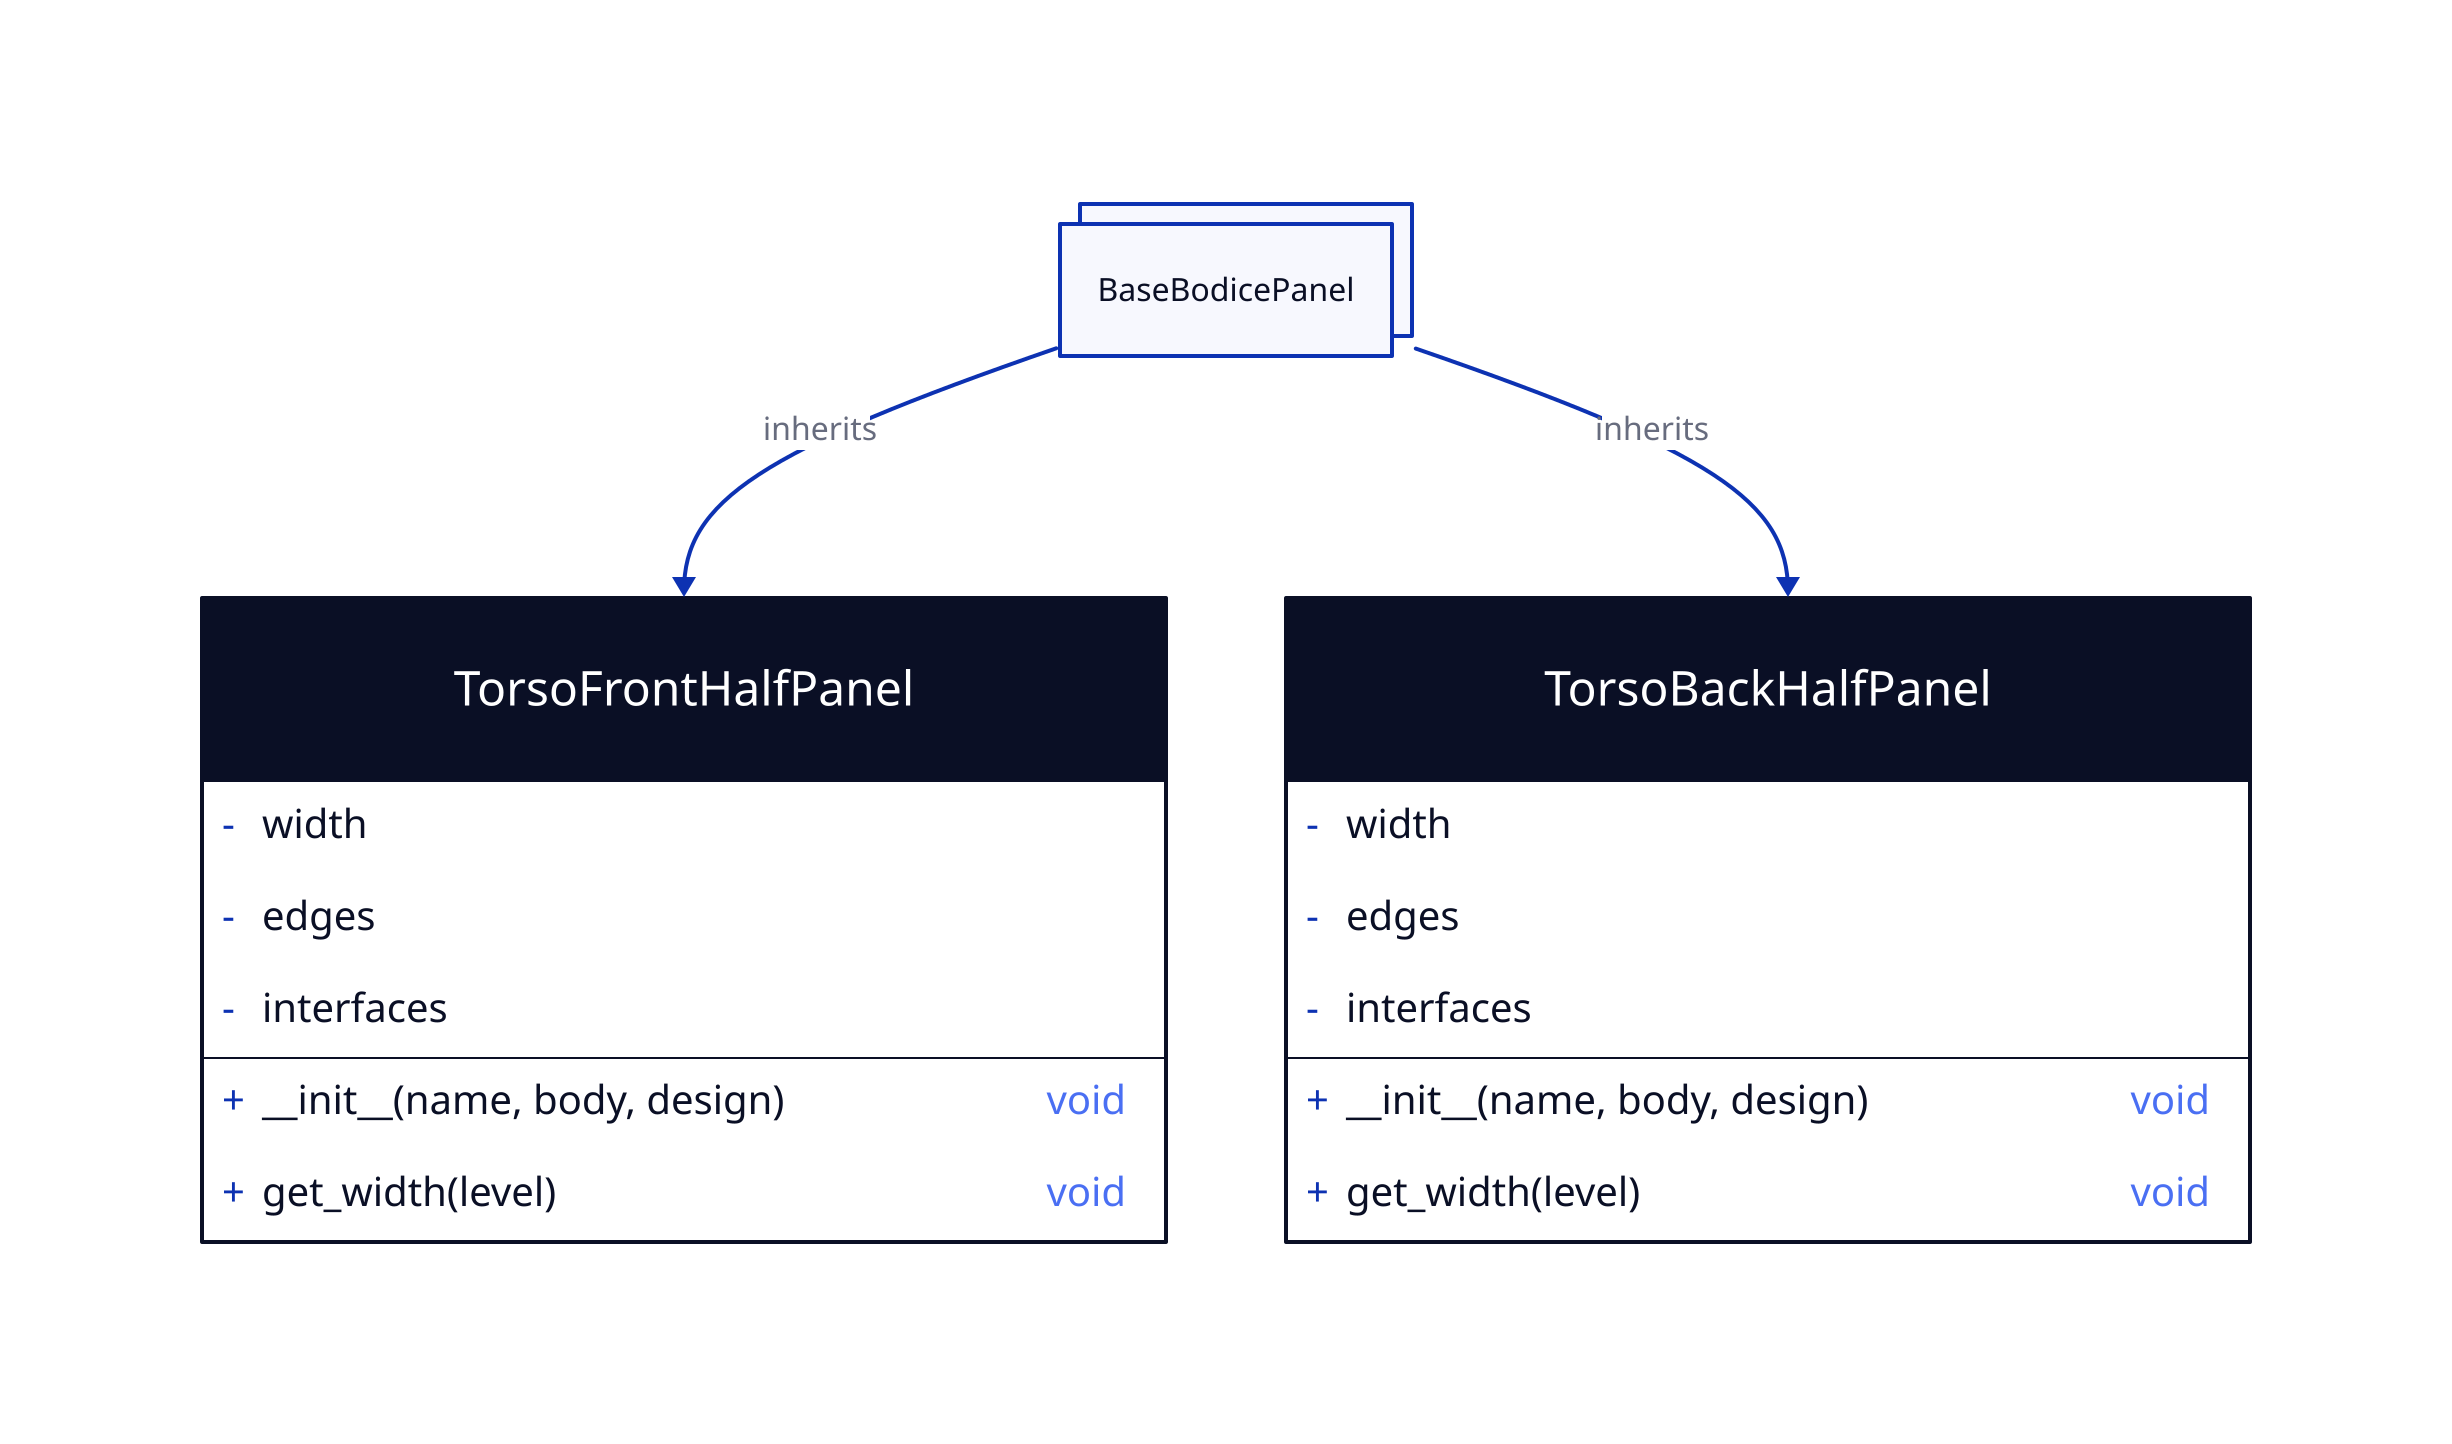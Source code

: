 BaseBodicePanel: {
  style.multiple: true
}

TorsoFrontHalfPanel: {
  shape: class
  -width
  -edges
  -interfaces
  __init__(name, body, design)
  get_width(level)
}

TorsoBackHalfPanel: {
  shape: class
  -width
  -edges
  -interfaces
  __init__(name, body, design)
  get_width(level)
}

BaseBodicePanel -> TorsoFrontHalfPanel: inherits
BaseBodicePanel -> TorsoBackHalfPanel: inherits
